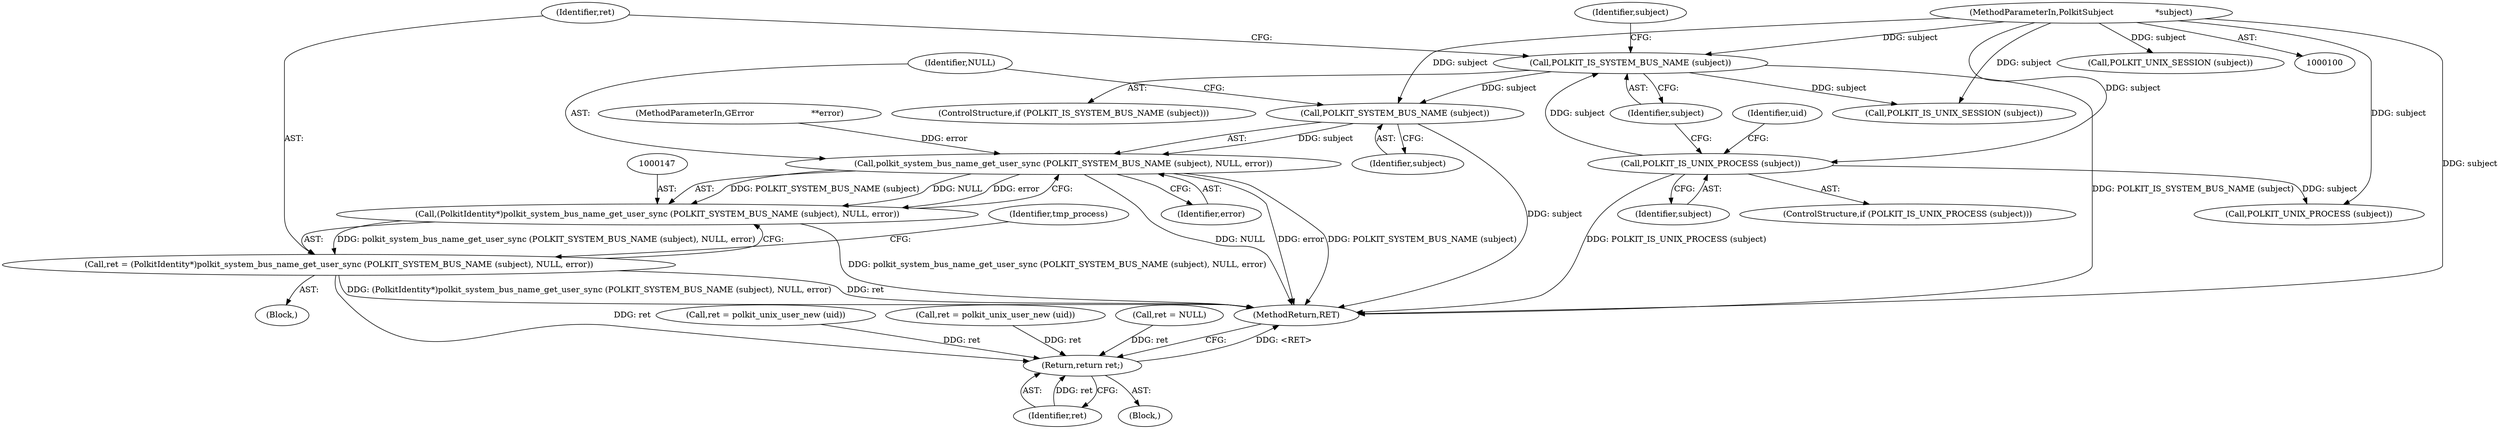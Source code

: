 digraph "0_polkit_bc7ffad53643a9c80231fc41f5582d6a8931c32c_1@pointer" {
"1000149" [label="(Call,POLKIT_SYSTEM_BUS_NAME (subject))"];
"1000141" [label="(Call,POLKIT_IS_SYSTEM_BUS_NAME (subject))"];
"1000111" [label="(Call,POLKIT_IS_UNIX_PROCESS (subject))"];
"1000102" [label="(MethodParameterIn,PolkitSubject                *subject)"];
"1000148" [label="(Call,polkit_system_bus_name_get_user_sync (POLKIT_SYSTEM_BUS_NAME (subject), NULL, error))"];
"1000146" [label="(Call,(PolkitIdentity*)polkit_system_bus_name_get_user_sync (POLKIT_SYSTEM_BUS_NAME (subject), NULL, error))"];
"1000144" [label="(Call,ret = (PolkitIdentity*)polkit_system_bus_name_get_user_sync (POLKIT_SYSTEM_BUS_NAME (subject), NULL, error))"];
"1000178" [label="(Return,return ret;)"];
"1000140" [label="(ControlStructure,if (POLKIT_IS_SYSTEM_BUS_NAME (subject)))"];
"1000110" [label="(ControlStructure,if (POLKIT_IS_UNIX_PROCESS (subject)))"];
"1000148" [label="(Call,polkit_system_bus_name_get_user_sync (POLKIT_SYSTEM_BUS_NAME (subject), NULL, error))"];
"1000117" [label="(Call,POLKIT_UNIX_PROCESS (subject))"];
"1000155" [label="(Call,POLKIT_IS_UNIX_SESSION (subject))"];
"1000102" [label="(MethodParameterIn,PolkitSubject                *subject)"];
"1000142" [label="(Identifier,subject)"];
"1000112" [label="(Identifier,subject)"];
"1000187" [label="(MethodReturn,RET)"];
"1000179" [label="(Identifier,ret)"];
"1000145" [label="(Identifier,ret)"];
"1000103" [label="(MethodParameterIn,GError                      **error)"];
"1000151" [label="(Identifier,NULL)"];
"1000144" [label="(Call,ret = (PolkitIdentity*)polkit_system_bus_name_get_user_sync (POLKIT_SYSTEM_BUS_NAME (subject), NULL, error))"];
"1000152" [label="(Identifier,error)"];
"1000146" [label="(Call,(PolkitIdentity*)polkit_system_bus_name_get_user_sync (POLKIT_SYSTEM_BUS_NAME (subject), NULL, error))"];
"1000135" [label="(Call,ret = polkit_unix_user_new (uid))"];
"1000156" [label="(Identifier,subject)"];
"1000149" [label="(Call,POLKIT_SYSTEM_BUS_NAME (subject))"];
"1000173" [label="(Call,ret = polkit_unix_user_new (uid))"];
"1000162" [label="(Call,POLKIT_UNIX_SESSION (subject))"];
"1000182" [label="(Identifier,tmp_process)"];
"1000178" [label="(Return,return ret;)"];
"1000107" [label="(Call,ret = NULL)"];
"1000150" [label="(Identifier,subject)"];
"1000111" [label="(Call,POLKIT_IS_UNIX_PROCESS (subject))"];
"1000157" [label="(Block,)"];
"1000141" [label="(Call,POLKIT_IS_SYSTEM_BUS_NAME (subject))"];
"1000115" [label="(Identifier,uid)"];
"1000143" [label="(Block,)"];
"1000149" -> "1000148"  [label="AST: "];
"1000149" -> "1000150"  [label="CFG: "];
"1000150" -> "1000149"  [label="AST: "];
"1000151" -> "1000149"  [label="CFG: "];
"1000149" -> "1000187"  [label="DDG: subject"];
"1000149" -> "1000148"  [label="DDG: subject"];
"1000141" -> "1000149"  [label="DDG: subject"];
"1000102" -> "1000149"  [label="DDG: subject"];
"1000141" -> "1000140"  [label="AST: "];
"1000141" -> "1000142"  [label="CFG: "];
"1000142" -> "1000141"  [label="AST: "];
"1000145" -> "1000141"  [label="CFG: "];
"1000156" -> "1000141"  [label="CFG: "];
"1000141" -> "1000187"  [label="DDG: POLKIT_IS_SYSTEM_BUS_NAME (subject)"];
"1000111" -> "1000141"  [label="DDG: subject"];
"1000102" -> "1000141"  [label="DDG: subject"];
"1000141" -> "1000155"  [label="DDG: subject"];
"1000111" -> "1000110"  [label="AST: "];
"1000111" -> "1000112"  [label="CFG: "];
"1000112" -> "1000111"  [label="AST: "];
"1000115" -> "1000111"  [label="CFG: "];
"1000142" -> "1000111"  [label="CFG: "];
"1000111" -> "1000187"  [label="DDG: POLKIT_IS_UNIX_PROCESS (subject)"];
"1000102" -> "1000111"  [label="DDG: subject"];
"1000111" -> "1000117"  [label="DDG: subject"];
"1000102" -> "1000100"  [label="AST: "];
"1000102" -> "1000187"  [label="DDG: subject"];
"1000102" -> "1000117"  [label="DDG: subject"];
"1000102" -> "1000155"  [label="DDG: subject"];
"1000102" -> "1000162"  [label="DDG: subject"];
"1000148" -> "1000146"  [label="AST: "];
"1000148" -> "1000152"  [label="CFG: "];
"1000151" -> "1000148"  [label="AST: "];
"1000152" -> "1000148"  [label="AST: "];
"1000146" -> "1000148"  [label="CFG: "];
"1000148" -> "1000187"  [label="DDG: NULL"];
"1000148" -> "1000187"  [label="DDG: error"];
"1000148" -> "1000187"  [label="DDG: POLKIT_SYSTEM_BUS_NAME (subject)"];
"1000148" -> "1000146"  [label="DDG: POLKIT_SYSTEM_BUS_NAME (subject)"];
"1000148" -> "1000146"  [label="DDG: NULL"];
"1000148" -> "1000146"  [label="DDG: error"];
"1000103" -> "1000148"  [label="DDG: error"];
"1000146" -> "1000144"  [label="AST: "];
"1000147" -> "1000146"  [label="AST: "];
"1000144" -> "1000146"  [label="CFG: "];
"1000146" -> "1000187"  [label="DDG: polkit_system_bus_name_get_user_sync (POLKIT_SYSTEM_BUS_NAME (subject), NULL, error)"];
"1000146" -> "1000144"  [label="DDG: polkit_system_bus_name_get_user_sync (POLKIT_SYSTEM_BUS_NAME (subject), NULL, error)"];
"1000144" -> "1000143"  [label="AST: "];
"1000145" -> "1000144"  [label="AST: "];
"1000182" -> "1000144"  [label="CFG: "];
"1000144" -> "1000187"  [label="DDG: ret"];
"1000144" -> "1000187"  [label="DDG: (PolkitIdentity*)polkit_system_bus_name_get_user_sync (POLKIT_SYSTEM_BUS_NAME (subject), NULL, error)"];
"1000144" -> "1000178"  [label="DDG: ret"];
"1000178" -> "1000157"  [label="AST: "];
"1000178" -> "1000179"  [label="CFG: "];
"1000179" -> "1000178"  [label="AST: "];
"1000187" -> "1000178"  [label="CFG: "];
"1000178" -> "1000187"  [label="DDG: <RET>"];
"1000179" -> "1000178"  [label="DDG: ret"];
"1000107" -> "1000178"  [label="DDG: ret"];
"1000173" -> "1000178"  [label="DDG: ret"];
"1000135" -> "1000178"  [label="DDG: ret"];
}
